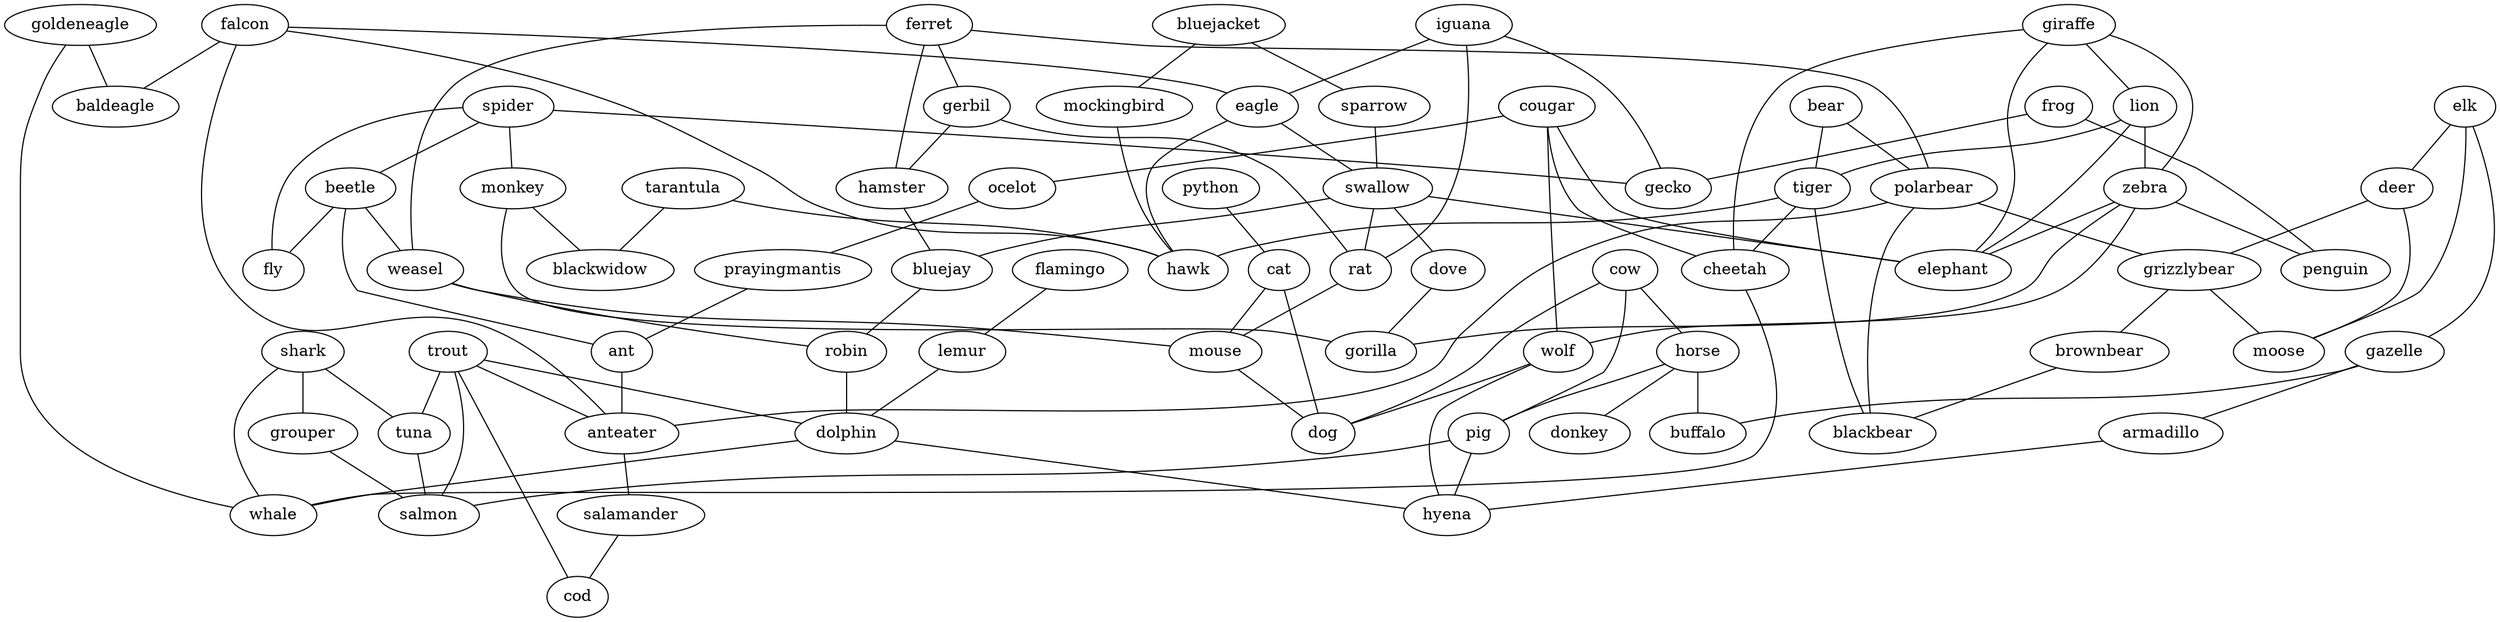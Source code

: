 strict graph G {
bluejacket;
sparrow;
elk;
cougar;
python;
bear;
ferret;
giraffe;
falcon;
flamingo;
goldeneagle;
spider;
lion;
zebra;
beetle;
baldeagle;
tarantula;
iguana;
trout;
eagle;
gerbil;
cow;
lemur;
wolf;
hamster;
swallow;
gazelle;
shark;
weasel;
ocelot;
tuna;
horse;
monkey;
prayingmantis;
frog;
polarbear;
tiger;
armadillo;
penguin;
fly;
bluejay;
cat;
robin;
donkey;
dolphin;
deer;
pig;
ant;
rat;
mockingbird;
anteater;
grizzlybear;
gecko;
grouper;
mouse;
elephant;
cheetah;
brownbear;
moose;
salmon;
salamander;
whale;
hawk;
dove;
cod;
dog;
hyena;
gorilla;
blackbear;
blackwidow;
buffalo;
bluejacket -- mockingbird  [weight=1];
bluejacket -- sparrow  [weight=1];
sparrow -- swallow  [weight=1];
elk -- moose  [weight=1];
elk -- deer  [weight=1];
elk -- gazelle  [weight=1];
cougar -- wolf  [weight=1];
cougar -- ocelot  [weight=1];
cougar -- cheetah  [weight=1];
cougar -- elephant  [weight=1];
python -- cat  [weight=1];
bear -- tiger  [weight=1];
bear -- polarbear  [weight=1];
ferret -- gerbil  [weight=1];
ferret -- hamster  [weight=1];
ferret -- weasel  [weight=1];
ferret -- polarbear  [weight=1];
giraffe -- cheetah  [weight=1];
giraffe -- lion  [weight=1];
giraffe -- zebra  [weight=1];
giraffe -- elephant  [weight=1];
falcon -- eagle  [weight=1];
falcon -- baldeagle  [weight=1];
falcon -- anteater  [weight=1];
falcon -- hawk  [weight=1];
flamingo -- lemur  [weight=1];
goldeneagle -- whale  [weight=1];
goldeneagle -- baldeagle  [weight=1];
spider -- fly  [weight=1];
spider -- gecko  [weight=1];
spider -- monkey  [weight=1];
spider -- beetle  [weight=1];
lion -- tiger  [weight=1];
lion -- zebra  [weight=1];
lion -- elephant  [weight=1];
zebra -- gorilla  [weight=1];
zebra -- wolf  [weight=1];
zebra -- elephant  [weight=1];
zebra -- penguin  [weight=1];
beetle -- fly  [weight=1];
beetle -- ant  [weight=1];
beetle -- weasel  [weight=1];
tarantula -- hawk  [weight=1];
tarantula -- blackwidow  [weight=1];
iguana -- eagle  [weight=1];
iguana -- rat  [weight=1];
iguana -- gecko  [weight=1];
trout -- dolphin  [weight=1];
trout -- salmon  [weight=1];
trout -- cod  [weight=1];
trout -- anteater  [weight=1];
trout -- tuna  [weight=1];
eagle -- swallow  [weight=1];
eagle -- hawk  [weight=1];
gerbil -- rat  [weight=1];
gerbil -- hamster  [weight=1];
cow -- horse  [weight=1];
cow -- dog  [weight=1];
cow -- pig  [weight=1];
lemur -- dolphin  [weight=1];
wolf -- hyena  [weight=1];
wolf -- dog  [weight=1];
hamster -- bluejay  [weight=1];
swallow -- bluejay  [weight=1];
swallow -- rat  [weight=1];
swallow -- elephant  [weight=1];
swallow -- dove  [weight=1];
gazelle -- armadillo  [weight=1];
gazelle -- buffalo  [weight=1];
shark -- tuna  [weight=1];
shark -- whale  [weight=1];
shark -- grouper  [weight=1];
weasel -- mouse  [weight=1];
weasel -- robin  [weight=1];
ocelot -- prayingmantis  [weight=1];
tuna -- salmon  [weight=1];
horse -- donkey  [weight=1];
horse -- pig  [weight=1];
horse -- buffalo  [weight=1];
monkey -- gorilla  [weight=1];
monkey -- blackwidow  [weight=1];
prayingmantis -- ant  [weight=1];
frog -- gecko  [weight=1];
frog -- penguin  [weight=1];
polarbear -- grizzlybear  [weight=1];
polarbear -- blackbear  [weight=1];
polarbear -- anteater  [weight=1];
tiger -- blackbear  [weight=1];
tiger -- cheetah  [weight=1];
tiger -- hawk  [weight=1];
armadillo -- hyena  [weight=1];
bluejay -- robin  [weight=1];
cat -- mouse  [weight=1];
cat -- dog  [weight=1];
robin -- dolphin  [weight=1];
dolphin -- hyena  [weight=1];
dolphin -- whale  [weight=1];
deer -- moose  [weight=1];
deer -- grizzlybear  [weight=1];
pig -- salmon  [weight=1];
pig -- hyena  [weight=1];
ant -- anteater  [weight=1];
rat -- mouse  [weight=1];
mockingbird -- hawk  [weight=1];
anteater -- salamander  [weight=1];
grizzlybear -- moose  [weight=1];
grizzlybear -- brownbear  [weight=1];
grouper -- salmon  [weight=1];
mouse -- dog  [weight=1];
cheetah -- whale  [weight=1];
brownbear -- blackbear  [weight=1];
salamander -- cod  [weight=1];
dove -- gorilla  [weight=1];
}
